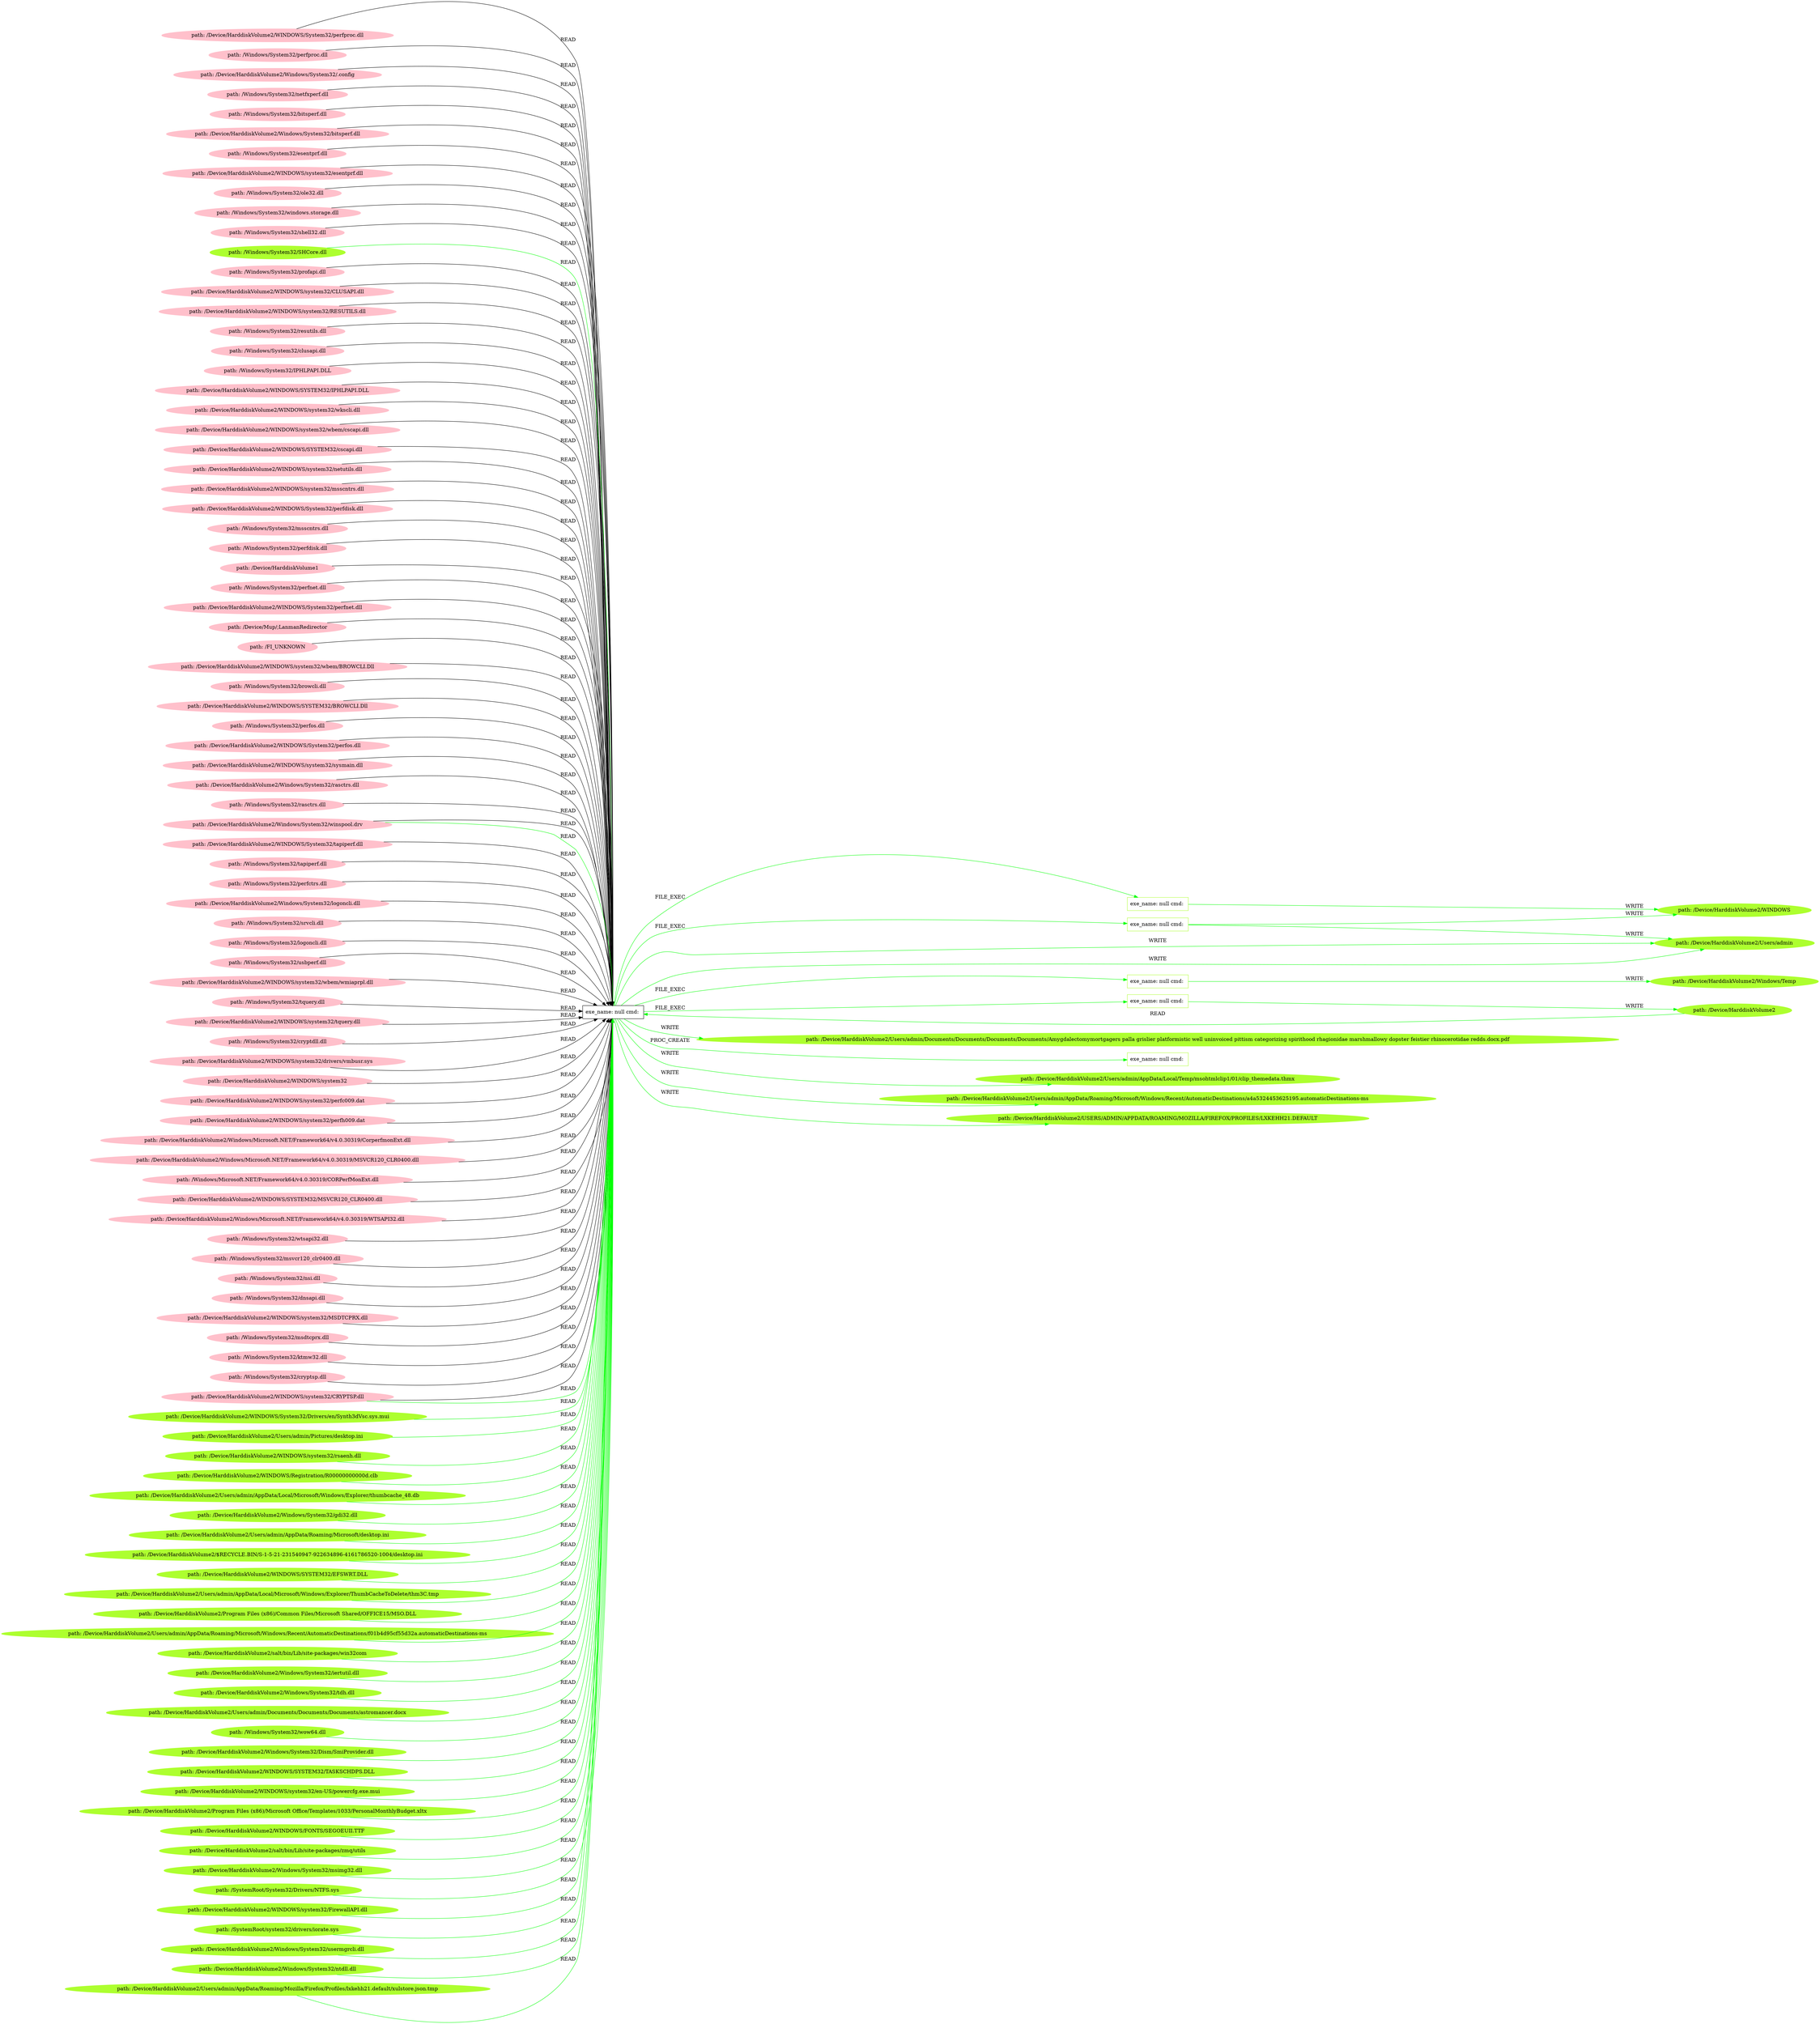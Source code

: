 digraph {
	rankdir=LR
	0 [label="exe_name: null cmd: " color=black shape=box style=solid]
	132 [label="exe_name: null cmd: " color=greenyellow shape=box style=solid]
	0 -> 132 [label=FILE_EXEC color=green]
	0 [label="exe_name: null cmd: " color=black shape=box style=solid]
	149 [label="exe_name: null cmd: " color=greenyellow shape=box style=solid]
	0 -> 149 [label=FILE_EXEC color=green]
	0 [label="exe_name: null cmd: " color=black shape=box style=solid]
	156 [label="exe_name: null cmd: " color=greenyellow shape=box style=solid]
	0 -> 156 [label=FILE_EXEC color=green]
	0 [label="exe_name: null cmd: " color=black shape=box style=solid]
	160 [label="exe_name: null cmd: " color=greenyellow shape=box style=solid]
	0 -> 160 [label=FILE_EXEC color=green]
	90 [label="path: /Device/HarddiskVolume2/WINDOWS/System32/perfproc.dll" color=pink shape=oval style=filled]
	0 [label="exe_name: null cmd: " color=black shape=box style=solid]
	90 -> 0 [label=READ color=black]
	54 [label="path: /Windows/System32/perfproc.dll" color=pink shape=oval style=filled]
	0 [label="exe_name: null cmd: " color=black shape=box style=solid]
	54 -> 0 [label=READ color=black]
	14 [label="path: /Device/HarddiskVolume2/Windows/System32/.config" color=pink shape=oval style=filled]
	0 [label="exe_name: null cmd: " color=black shape=box style=solid]
	14 -> 0 [label=READ color=black]
	20 [label="path: /Windows/System32/netfxperf.dll" color=pink shape=oval style=filled]
	0 [label="exe_name: null cmd: " color=black shape=box style=solid]
	20 -> 0 [label=READ color=black]
	33 [label="path: /Windows/System32/bitsperf.dll" color=pink shape=oval style=filled]
	0 [label="exe_name: null cmd: " color=black shape=box style=solid]
	33 -> 0 [label=READ color=black]
	109 [label="path: /Device/HarddiskVolume2/Windows/System32/bitsperf.dll" color=pink shape=oval style=filled]
	0 [label="exe_name: null cmd: " color=black shape=box style=solid]
	109 -> 0 [label=READ color=black]
	24 [label="path: /Windows/System32/esentprf.dll" color=pink shape=oval style=filled]
	0 [label="exe_name: null cmd: " color=black shape=box style=solid]
	24 -> 0 [label=READ color=black]
	32 [label="path: /Device/HarddiskVolume2/WINDOWS/system32/esentprf.dll" color=pink shape=oval style=filled]
	0 [label="exe_name: null cmd: " color=black shape=box style=solid]
	32 -> 0 [label=READ color=black]
	86 [label="path: /Windows/System32/ole32.dll" color=pink shape=oval style=filled]
	0 [label="exe_name: null cmd: " color=black shape=box style=solid]
	86 -> 0 [label=READ color=black]
	53 [label="path: /Windows/System32/windows.storage.dll" color=pink shape=oval style=filled]
	0 [label="exe_name: null cmd: " color=black shape=box style=solid]
	53 -> 0 [label=READ color=black]
	82 [label="path: /Windows/System32/shell32.dll" color=pink shape=oval style=filled]
	0 [label="exe_name: null cmd: " color=black shape=box style=solid]
	82 -> 0 [label=READ color=black]
	120 [label="path: /Windows/System32/SHCore.dll" color=greenyellow shape=oval style=filled]
	0 [label="exe_name: null cmd: " color=black shape=box style=solid]
	120 -> 0 [label=READ color=green]
	57 [label="path: /Windows/System32/profapi.dll" color=pink shape=oval style=filled]
	0 [label="exe_name: null cmd: " color=black shape=box style=solid]
	57 -> 0 [label=READ color=black]
	10 [label="path: /Device/HarddiskVolume2/WINDOWS/system32/CLUSAPI.dll" color=pink shape=oval style=filled]
	0 [label="exe_name: null cmd: " color=black shape=box style=solid]
	10 -> 0 [label=READ color=black]
	93 [label="path: /Device/HarddiskVolume2/WINDOWS/system32/RESUTILS.dll" color=pink shape=oval style=filled]
	0 [label="exe_name: null cmd: " color=black shape=box style=solid]
	93 -> 0 [label=READ color=black]
	11 [label="path: /Windows/System32/resutils.dll" color=pink shape=oval style=filled]
	0 [label="exe_name: null cmd: " color=black shape=box style=solid]
	11 -> 0 [label=READ color=black]
	104 [label="path: /Windows/System32/clusapi.dll" color=pink shape=oval style=filled]
	0 [label="exe_name: null cmd: " color=black shape=box style=solid]
	104 -> 0 [label=READ color=black]
	56 [label="path: /Windows/System32/IPHLPAPI.DLL" color=pink shape=oval style=filled]
	0 [label="exe_name: null cmd: " color=black shape=box style=solid]
	56 -> 0 [label=READ color=black]
	74 [label="path: /Device/HarddiskVolume2/WINDOWS/SYSTEM32/IPHLPAPI.DLL" color=pink shape=oval style=filled]
	0 [label="exe_name: null cmd: " color=black shape=box style=solid]
	74 -> 0 [label=READ color=black]
	8 [label="path: /Device/HarddiskVolume2/WINDOWS/system32/wkscli.dll" color=pink shape=oval style=filled]
	0 [label="exe_name: null cmd: " color=black shape=box style=solid]
	8 -> 0 [label=READ color=black]
	51 [label="path: /Device/HarddiskVolume2/WINDOWS/system32/wbem/cscapi.dll" color=pink shape=oval style=filled]
	0 [label="exe_name: null cmd: " color=black shape=box style=solid]
	51 -> 0 [label=READ color=black]
	64 [label="path: /Device/HarddiskVolume2/WINDOWS/SYSTEM32/cscapi.dll" color=pink shape=oval style=filled]
	0 [label="exe_name: null cmd: " color=black shape=box style=solid]
	64 -> 0 [label=READ color=black]
	58 [label="path: /Device/HarddiskVolume2/WINDOWS/system32/netutils.dll" color=pink shape=oval style=filled]
	0 [label="exe_name: null cmd: " color=black shape=box style=solid]
	58 -> 0 [label=READ color=black]
	68 [label="path: /Device/HarddiskVolume2/WINDOWS/system32/msscntrs.dll" color=pink shape=oval style=filled]
	0 [label="exe_name: null cmd: " color=black shape=box style=solid]
	68 -> 0 [label=READ color=black]
	30 [label="path: /Device/HarddiskVolume2/WINDOWS/System32/perfdisk.dll" color=pink shape=oval style=filled]
	0 [label="exe_name: null cmd: " color=black shape=box style=solid]
	30 -> 0 [label=READ color=black]
	60 [label="path: /Windows/System32/msscntrs.dll" color=pink shape=oval style=filled]
	0 [label="exe_name: null cmd: " color=black shape=box style=solid]
	60 -> 0 [label=READ color=black]
	73 [label="path: /Windows/System32/perfdisk.dll" color=pink shape=oval style=filled]
	0 [label="exe_name: null cmd: " color=black shape=box style=solid]
	73 -> 0 [label=READ color=black]
	28 [label="path: /Device/HarddiskVolume1" color=pink shape=oval style=filled]
	0 [label="exe_name: null cmd: " color=black shape=box style=solid]
	28 -> 0 [label=READ color=black]
	99 [label="path: /Windows/System32/perfnet.dll" color=pink shape=oval style=filled]
	0 [label="exe_name: null cmd: " color=black shape=box style=solid]
	99 -> 0 [label=READ color=black]
	71 [label="path: /Device/HarddiskVolume2/WINDOWS/System32/perfnet.dll" color=pink shape=oval style=filled]
	0 [label="exe_name: null cmd: " color=black shape=box style=solid]
	71 -> 0 [label=READ color=black]
	111 [label="path: /Device/Mup/;LanmanRedirector" color=pink shape=oval style=filled]
	0 [label="exe_name: null cmd: " color=black shape=box style=solid]
	111 -> 0 [label=READ color=black]
	34 [label="path: /FI_UNKNOWN" color=pink shape=oval style=filled]
	0 [label="exe_name: null cmd: " color=black shape=box style=solid]
	34 -> 0 [label=READ color=black]
	75 [label="path: /Device/HarddiskVolume2/WINDOWS/system32/wbem/BROWCLI.Dll" color=pink shape=oval style=filled]
	0 [label="exe_name: null cmd: " color=black shape=box style=solid]
	75 -> 0 [label=READ color=black]
	78 [label="path: /Windows/System32/browcli.dll" color=pink shape=oval style=filled]
	0 [label="exe_name: null cmd: " color=black shape=box style=solid]
	78 -> 0 [label=READ color=black]
	107 [label="path: /Device/HarddiskVolume2/WINDOWS/SYSTEM32/BROWCLI.Dll" color=pink shape=oval style=filled]
	0 [label="exe_name: null cmd: " color=black shape=box style=solid]
	107 -> 0 [label=READ color=black]
	89 [label="path: /Windows/System32/perfos.dll" color=pink shape=oval style=filled]
	0 [label="exe_name: null cmd: " color=black shape=box style=solid]
	89 -> 0 [label=READ color=black]
	13 [label="path: /Device/HarddiskVolume2/WINDOWS/System32/perfos.dll" color=pink shape=oval style=filled]
	0 [label="exe_name: null cmd: " color=black shape=box style=solid]
	13 -> 0 [label=READ color=black]
	80 [label="path: /Device/HarddiskVolume2/WINDOWS/system32/sysmain.dll" color=pink shape=oval style=filled]
	0 [label="exe_name: null cmd: " color=black shape=box style=solid]
	80 -> 0 [label=READ color=black]
	12 [label="path: /Device/HarddiskVolume2/Windows/System32/rasctrs.dll" color=pink shape=oval style=filled]
	0 [label="exe_name: null cmd: " color=black shape=box style=solid]
	12 -> 0 [label=READ color=black]
	63 [label="path: /Windows/System32/rasctrs.dll" color=pink shape=oval style=filled]
	0 [label="exe_name: null cmd: " color=black shape=box style=solid]
	63 -> 0 [label=READ color=black]
	72 [label="path: /Device/HarddiskVolume2/Windows/System32/winspool.drv" color=pink shape=oval style=filled]
	0 [label="exe_name: null cmd: " color=black shape=box style=solid]
	72 -> 0 [label=READ color=black]
	98 [label="path: /Device/HarddiskVolume2/WINDOWS/System32/tapiperf.dll" color=pink shape=oval style=filled]
	0 [label="exe_name: null cmd: " color=black shape=box style=solid]
	98 -> 0 [label=READ color=black]
	21 [label="path: /Windows/System32/tapiperf.dll" color=pink shape=oval style=filled]
	0 [label="exe_name: null cmd: " color=black shape=box style=solid]
	21 -> 0 [label=READ color=black]
	67 [label="path: /Windows/System32/perfctrs.dll" color=pink shape=oval style=filled]
	0 [label="exe_name: null cmd: " color=black shape=box style=solid]
	67 -> 0 [label=READ color=black]
	44 [label="path: /Device/HarddiskVolume2/Windows/System32/logoncli.dll" color=pink shape=oval style=filled]
	0 [label="exe_name: null cmd: " color=black shape=box style=solid]
	44 -> 0 [label=READ color=black]
	105 [label="path: /Windows/System32/srvcli.dll" color=pink shape=oval style=filled]
	0 [label="exe_name: null cmd: " color=black shape=box style=solid]
	105 -> 0 [label=READ color=black]
	85 [label="path: /Windows/System32/logoncli.dll" color=pink shape=oval style=filled]
	0 [label="exe_name: null cmd: " color=black shape=box style=solid]
	85 -> 0 [label=READ color=black]
	40 [label="path: /Windows/System32/usbperf.dll" color=pink shape=oval style=filled]
	0 [label="exe_name: null cmd: " color=black shape=box style=solid]
	40 -> 0 [label=READ color=black]
	46 [label="path: /Device/HarddiskVolume2/WINDOWS/system32/wbem/wmiaprpl.dll" color=pink shape=oval style=filled]
	0 [label="exe_name: null cmd: " color=black shape=box style=solid]
	46 -> 0 [label=READ color=black]
	43 [label="path: /Windows/System32/tquery.dll" color=pink shape=oval style=filled]
	0 [label="exe_name: null cmd: " color=black shape=box style=solid]
	43 -> 0 [label=READ color=black]
	48 [label="path: /Device/HarddiskVolume2/WINDOWS/system32/tquery.dll" color=pink shape=oval style=filled]
	0 [label="exe_name: null cmd: " color=black shape=box style=solid]
	48 -> 0 [label=READ color=black]
	4 [label="path: /Windows/System32/cryptdll.dll" color=pink shape=oval style=filled]
	0 [label="exe_name: null cmd: " color=black shape=box style=solid]
	4 -> 0 [label=READ color=black]
	106 [label="path: /Device/HarddiskVolume2/WINDOWS/system32/drivers/vmbusr.sys" color=pink shape=oval style=filled]
	0 [label="exe_name: null cmd: " color=black shape=box style=solid]
	106 -> 0 [label=READ color=black]
	96 [label="path: /Device/HarddiskVolume2/WINDOWS/system32" color=pink shape=oval style=filled]
	0 [label="exe_name: null cmd: " color=black shape=box style=solid]
	96 -> 0 [label=READ color=black]
	65 [label="path: /Device/HarddiskVolume2/WINDOWS/system32/perfc009.dat" color=pink shape=oval style=filled]
	0 [label="exe_name: null cmd: " color=black shape=box style=solid]
	65 -> 0 [label=READ color=black]
	15 [label="path: /Device/HarddiskVolume2/WINDOWS/system32/perfh009.dat" color=pink shape=oval style=filled]
	0 [label="exe_name: null cmd: " color=black shape=box style=solid]
	15 -> 0 [label=READ color=black]
	114 [label="path: /Device/HarddiskVolume2/Windows/Microsoft.NET/Framework64/v4.0.30319/CorperfmonExt.dll" color=pink shape=oval style=filled]
	0 [label="exe_name: null cmd: " color=black shape=box style=solid]
	114 -> 0 [label=READ color=black]
	27 [label="path: /Device/HarddiskVolume2/Windows/Microsoft.NET/Framework64/v4.0.30319/MSVCR120_CLR0400.dll" color=pink shape=oval style=filled]
	0 [label="exe_name: null cmd: " color=black shape=box style=solid]
	27 -> 0 [label=READ color=black]
	41 [label="path: /Windows/Microsoft.NET/Framework64/v4.0.30319/CORPerfMonExt.dll" color=pink shape=oval style=filled]
	0 [label="exe_name: null cmd: " color=black shape=box style=solid]
	41 -> 0 [label=READ color=black]
	83 [label="path: /Device/HarddiskVolume2/WINDOWS/SYSTEM32/MSVCR120_CLR0400.dll" color=pink shape=oval style=filled]
	0 [label="exe_name: null cmd: " color=black shape=box style=solid]
	83 -> 0 [label=READ color=black]
	59 [label="path: /Device/HarddiskVolume2/Windows/Microsoft.NET/Framework64/v4.0.30319/WTSAPI32.dll" color=pink shape=oval style=filled]
	0 [label="exe_name: null cmd: " color=black shape=box style=solid]
	59 -> 0 [label=READ color=black]
	84 [label="path: /Windows/System32/wtsapi32.dll" color=pink shape=oval style=filled]
	0 [label="exe_name: null cmd: " color=black shape=box style=solid]
	84 -> 0 [label=READ color=black]
	87 [label="path: /Windows/System32/msvcr120_clr0400.dll" color=pink shape=oval style=filled]
	0 [label="exe_name: null cmd: " color=black shape=box style=solid]
	87 -> 0 [label=READ color=black]
	16 [label="path: /Windows/System32/nsi.dll" color=pink shape=oval style=filled]
	0 [label="exe_name: null cmd: " color=black shape=box style=solid]
	16 -> 0 [label=READ color=black]
	62 [label="path: /Windows/System32/dnsapi.dll" color=pink shape=oval style=filled]
	0 [label="exe_name: null cmd: " color=black shape=box style=solid]
	62 -> 0 [label=READ color=black]
	31 [label="path: /Device/HarddiskVolume2/WINDOWS/system32/MSDTCPRX.dll" color=pink shape=oval style=filled]
	0 [label="exe_name: null cmd: " color=black shape=box style=solid]
	31 -> 0 [label=READ color=black]
	76 [label="path: /Windows/System32/msdtcprx.dll" color=pink shape=oval style=filled]
	0 [label="exe_name: null cmd: " color=black shape=box style=solid]
	76 -> 0 [label=READ color=black]
	91 [label="path: /Windows/System32/ktmw32.dll" color=pink shape=oval style=filled]
	0 [label="exe_name: null cmd: " color=black shape=box style=solid]
	91 -> 0 [label=READ color=black]
	17 [label="path: /Windows/System32/cryptsp.dll" color=pink shape=oval style=filled]
	0 [label="exe_name: null cmd: " color=black shape=box style=solid]
	17 -> 0 [label=READ color=black]
	81 [label="path: /Device/HarddiskVolume2/WINDOWS/system32/CRYPTSP.dll" color=pink shape=oval style=filled]
	0 [label="exe_name: null cmd: " color=black shape=box style=solid]
	81 -> 0 [label=READ color=black]
	143 [label="path: /Device/HarddiskVolume2" color=greenyellow shape=oval style=filled]
	0 [label="exe_name: null cmd: " color=black shape=box style=solid]
	143 -> 0 [label=READ color=green]
	72 [label="path: /Device/HarddiskVolume2/Windows/System32/winspool.drv" color=pink shape=oval style=filled]
	0 [label="exe_name: null cmd: " color=black shape=box style=solid]
	72 -> 0 [label=READ color=green]
	128 [label="path: /Device/HarddiskVolume2/WINDOWS/System32/Drivers/en/Synth3dVsc.sys.mui" color=greenyellow shape=oval style=filled]
	0 [label="exe_name: null cmd: " color=black shape=box style=solid]
	128 -> 0 [label=READ color=green]
	163 [label="path: /Device/HarddiskVolume2/Users/admin/Pictures/desktop.ini" color=greenyellow shape=oval style=filled]
	0 [label="exe_name: null cmd: " color=black shape=box style=solid]
	163 -> 0 [label=READ color=green]
	127 [label="path: /Device/HarddiskVolume2/WINDOWS/system32/rsaenh.dll" color=greenyellow shape=oval style=filled]
	0 [label="exe_name: null cmd: " color=black shape=box style=solid]
	127 -> 0 [label=READ color=green]
	154 [label="path: /Device/HarddiskVolume2/WINDOWS/Registration/R00000000000d.clb" color=greenyellow shape=oval style=filled]
	0 [label="exe_name: null cmd: " color=black shape=box style=solid]
	154 -> 0 [label=READ color=green]
	144 [label="path: /Device/HarddiskVolume2/Users/admin/AppData/Local/Microsoft/Windows/Explorer/thumbcache_48.db" color=greenyellow shape=oval style=filled]
	0 [label="exe_name: null cmd: " color=black shape=box style=solid]
	144 -> 0 [label=READ color=green]
	138 [label="path: /Device/HarddiskVolume2/Windows/System32/gdi32.dll" color=greenyellow shape=oval style=filled]
	0 [label="exe_name: null cmd: " color=black shape=box style=solid]
	138 -> 0 [label=READ color=green]
	159 [label="path: /Device/HarddiskVolume2/Users/admin/AppData/Roaming/Microsoft/desktop.ini" color=greenyellow shape=oval style=filled]
	0 [label="exe_name: null cmd: " color=black shape=box style=solid]
	159 -> 0 [label=READ color=green]
	119 [label="path: /Device/HarddiskVolume2/$RECYCLE.BIN/S-1-5-21-231540947-922634896-4161786520-1004/desktop.ini" color=greenyellow shape=oval style=filled]
	0 [label="exe_name: null cmd: " color=black shape=box style=solid]
	119 -> 0 [label=READ color=green]
	146 [label="path: /Device/HarddiskVolume2/WINDOWS/SYSTEM32/EFSWRT.DLL" color=greenyellow shape=oval style=filled]
	0 [label="exe_name: null cmd: " color=black shape=box style=solid]
	146 -> 0 [label=READ color=green]
	129 [label="path: /Device/HarddiskVolume2/Users/admin/AppData/Local/Microsoft/Windows/Explorer/ThumbCacheToDelete/thm3C.tmp" color=greenyellow shape=oval style=filled]
	0 [label="exe_name: null cmd: " color=black shape=box style=solid]
	129 -> 0 [label=READ color=green]
	158 [label="path: /Device/HarddiskVolume2/Program Files (x86)/Common Files/Microsoft Shared/OFFICE15/MSO.DLL" color=greenyellow shape=oval style=filled]
	0 [label="exe_name: null cmd: " color=black shape=box style=solid]
	158 -> 0 [label=READ color=green]
	148 [label="path: /Device/HarddiskVolume2/Users/admin/AppData/Roaming/Microsoft/Windows/Recent/AutomaticDestinations/f01b4d95cf55d32a.automaticDestinations-ms" color=greenyellow shape=oval style=filled]
	0 [label="exe_name: null cmd: " color=black shape=box style=solid]
	148 -> 0 [label=READ color=green]
	140 [label="path: /Device/HarddiskVolume2/salt/bin/Lib/site-packages/win32com" color=greenyellow shape=oval style=filled]
	0 [label="exe_name: null cmd: " color=black shape=box style=solid]
	140 -> 0 [label=READ color=green]
	136 [label="path: /Device/HarddiskVolume2/Windows/System32/iertutil.dll" color=greenyellow shape=oval style=filled]
	0 [label="exe_name: null cmd: " color=black shape=box style=solid]
	136 -> 0 [label=READ color=green]
	0 [label="exe_name: null cmd: " color=black shape=box style=solid]
	145 [label="path: /Device/HarddiskVolume2/Users/admin/Documents/Documents/Documents/Documents/Amygdalectomymortgagers palla grislier platformistic well uninvoiced pittism categorizing spirithood rhagionidae marshmallowy dopster feistier rhinocerotidae redds.docx.pdf" color=greenyellow shape=oval style=filled]
	0 -> 145 [label=WRITE color=green]
	0 [label="exe_name: null cmd: " color=black shape=box style=solid]
	124 [label="exe_name: null cmd: " color=greenyellow shape=box style=solid]
	0 -> 124 [label=PROC_CREATE color=green]
	81 [label="path: /Device/HarddiskVolume2/WINDOWS/system32/CRYPTSP.dll" color=pink shape=oval style=filled]
	0 [label="exe_name: null cmd: " color=black shape=box style=solid]
	81 -> 0 [label=READ color=green]
	153 [label="path: /Device/HarddiskVolume2/Windows/System32/tdh.dll" color=greenyellow shape=oval style=filled]
	0 [label="exe_name: null cmd: " color=black shape=box style=solid]
	153 -> 0 [label=READ color=green]
	147 [label="path: /Device/HarddiskVolume2/Users/admin/Documents/Documents/Documents/astromancer.docx" color=greenyellow shape=oval style=filled]
	0 [label="exe_name: null cmd: " color=black shape=box style=solid]
	147 -> 0 [label=READ color=green]
	160 [label="exe_name: null cmd: " color=greenyellow shape=box style=solid]
	143 [label="path: /Device/HarddiskVolume2" color=greenyellow shape=oval style=filled]
	160 -> 143 [label=WRITE color=green]
	155 [label="path: /Windows/System32/wow64.dll" color=greenyellow shape=oval style=filled]
	0 [label="exe_name: null cmd: " color=black shape=box style=solid]
	155 -> 0 [label=READ color=green]
	165 [label="path: /Device/HarddiskVolume2/Windows/System32/Dism/SmiProvider.dll" color=greenyellow shape=oval style=filled]
	0 [label="exe_name: null cmd: " color=black shape=box style=solid]
	165 -> 0 [label=READ color=green]
	116 [label="path: /Device/HarddiskVolume2/WINDOWS/SYSTEM32/TASKSCHDPS.DLL" color=greenyellow shape=oval style=filled]
	0 [label="exe_name: null cmd: " color=black shape=box style=solid]
	116 -> 0 [label=READ color=green]
	130 [label="path: /Device/HarddiskVolume2/WINDOWS/system32/en-US/powercfg.exe.mui" color=greenyellow shape=oval style=filled]
	0 [label="exe_name: null cmd: " color=black shape=box style=solid]
	130 -> 0 [label=READ color=green]
	118 [label="path: /Device/HarddiskVolume2/Program Files (x86)/Microsoft Office/Templates/1033/PersonalMonthlyBudget.xltx" color=greenyellow shape=oval style=filled]
	0 [label="exe_name: null cmd: " color=black shape=box style=solid]
	118 -> 0 [label=READ color=green]
	152 [label="path: /Device/HarddiskVolume2/WINDOWS/FONTS/SEGOEUII.TTF" color=greenyellow shape=oval style=filled]
	0 [label="exe_name: null cmd: " color=black shape=box style=solid]
	152 -> 0 [label=READ color=green]
	142 [label="path: /Device/HarddiskVolume2/salt/bin/Lib/site-packages/zmq/utils" color=greenyellow shape=oval style=filled]
	0 [label="exe_name: null cmd: " color=black shape=box style=solid]
	142 -> 0 [label=READ color=green]
	149 [label="exe_name: null cmd: " color=greenyellow shape=box style=solid]
	134 [label="path: /Device/HarddiskVolume2/WINDOWS" color=greenyellow shape=oval style=filled]
	149 -> 134 [label=WRITE color=green]
	0 [label="exe_name: null cmd: " color=black shape=box style=solid]
	141 [label="path: /Device/HarddiskVolume2/Users/admin/AppData/Local/Temp/msohtmlclip1/01/clip_themedata.thmx" color=greenyellow shape=oval style=filled]
	0 -> 141 [label=WRITE color=green]
	132 [label="exe_name: null cmd: " color=greenyellow shape=box style=solid]
	117 [label="path: /Device/HarddiskVolume2/Users/admin" color=greenyellow shape=oval style=filled]
	132 -> 117 [label=WRITE color=green]
	132 [label="exe_name: null cmd: " color=greenyellow shape=box style=solid]
	134 [label="path: /Device/HarddiskVolume2/WINDOWS" color=greenyellow shape=oval style=filled]
	132 -> 134 [label=WRITE color=green]
	162 [label="path: /Device/HarddiskVolume2/Windows/System32/msimg32.dll" color=greenyellow shape=oval style=filled]
	0 [label="exe_name: null cmd: " color=black shape=box style=solid]
	162 -> 0 [label=READ color=green]
	131 [label="path: /SystemRoot/System32/Drivers/NTFS.sys" color=greenyellow shape=oval style=filled]
	0 [label="exe_name: null cmd: " color=black shape=box style=solid]
	131 -> 0 [label=READ color=green]
	164 [label="path: /Device/HarddiskVolume2/WINDOWS/system32/FirewallAPI.dll" color=greenyellow shape=oval style=filled]
	0 [label="exe_name: null cmd: " color=black shape=box style=solid]
	164 -> 0 [label=READ color=green]
	151 [label="path: /SystemRoot/system32/drivers/iorate.sys" color=greenyellow shape=oval style=filled]
	0 [label="exe_name: null cmd: " color=black shape=box style=solid]
	151 -> 0 [label=READ color=green]
	125 [label="path: /Device/HarddiskVolume2/Windows/System32/usermgrcli.dll" color=greenyellow shape=oval style=filled]
	0 [label="exe_name: null cmd: " color=black shape=box style=solid]
	125 -> 0 [label=READ color=green]
	126 [label="path: /Device/HarddiskVolume2/Windows/System32/ntdll.dll" color=greenyellow shape=oval style=filled]
	0 [label="exe_name: null cmd: " color=black shape=box style=solid]
	126 -> 0 [label=READ color=green]
	156 [label="exe_name: null cmd: " color=greenyellow shape=box style=solid]
	157 [label="path: /Device/HarddiskVolume2/Windows/Temp" color=greenyellow shape=oval style=filled]
	156 -> 157 [label=WRITE color=green]
	0 [label="exe_name: null cmd: " color=black shape=box style=solid]
	117 [label="path: /Device/HarddiskVolume2/Users/admin" color=greenyellow shape=oval style=filled]
	0 -> 117 [label=WRITE color=green]
	0 [label="exe_name: null cmd: " color=black shape=box style=solid]
	139 [label="path: /Device/HarddiskVolume2/Users/admin/AppData/Roaming/Microsoft/Windows/Recent/AutomaticDestinations/a4a5324453625195.automaticDestinations-ms" color=greenyellow shape=oval style=filled]
	0 -> 139 [label=WRITE color=green]
	0 [label="exe_name: null cmd: " color=black shape=box style=solid]
	122 [label="path: /Device/HarddiskVolume2/USERS/ADMIN/APPDATA/ROAMING/MOZILLA/FIREFOX/PROFILES/LXKEHH21.DEFAULT" color=greenyellow shape=oval style=filled]
	0 -> 122 [label=WRITE color=green]
	0 [label="exe_name: null cmd: " color=black shape=box style=solid]
	117 [label="path: /Device/HarddiskVolume2/Users/admin" color=greenyellow shape=oval style=filled]
	0 -> 117 [label=WRITE color=green]
	121 [label="path: /Device/HarddiskVolume2/Users/admin/AppData/Roaming/Mozilla/Firefox/Profiles/lxkehh21.default/xulstore.json.tmp" color=greenyellow shape=oval style=filled]
	0 [label="exe_name: null cmd: " color=black shape=box style=solid]
	121 -> 0 [label=READ color=green]
}
